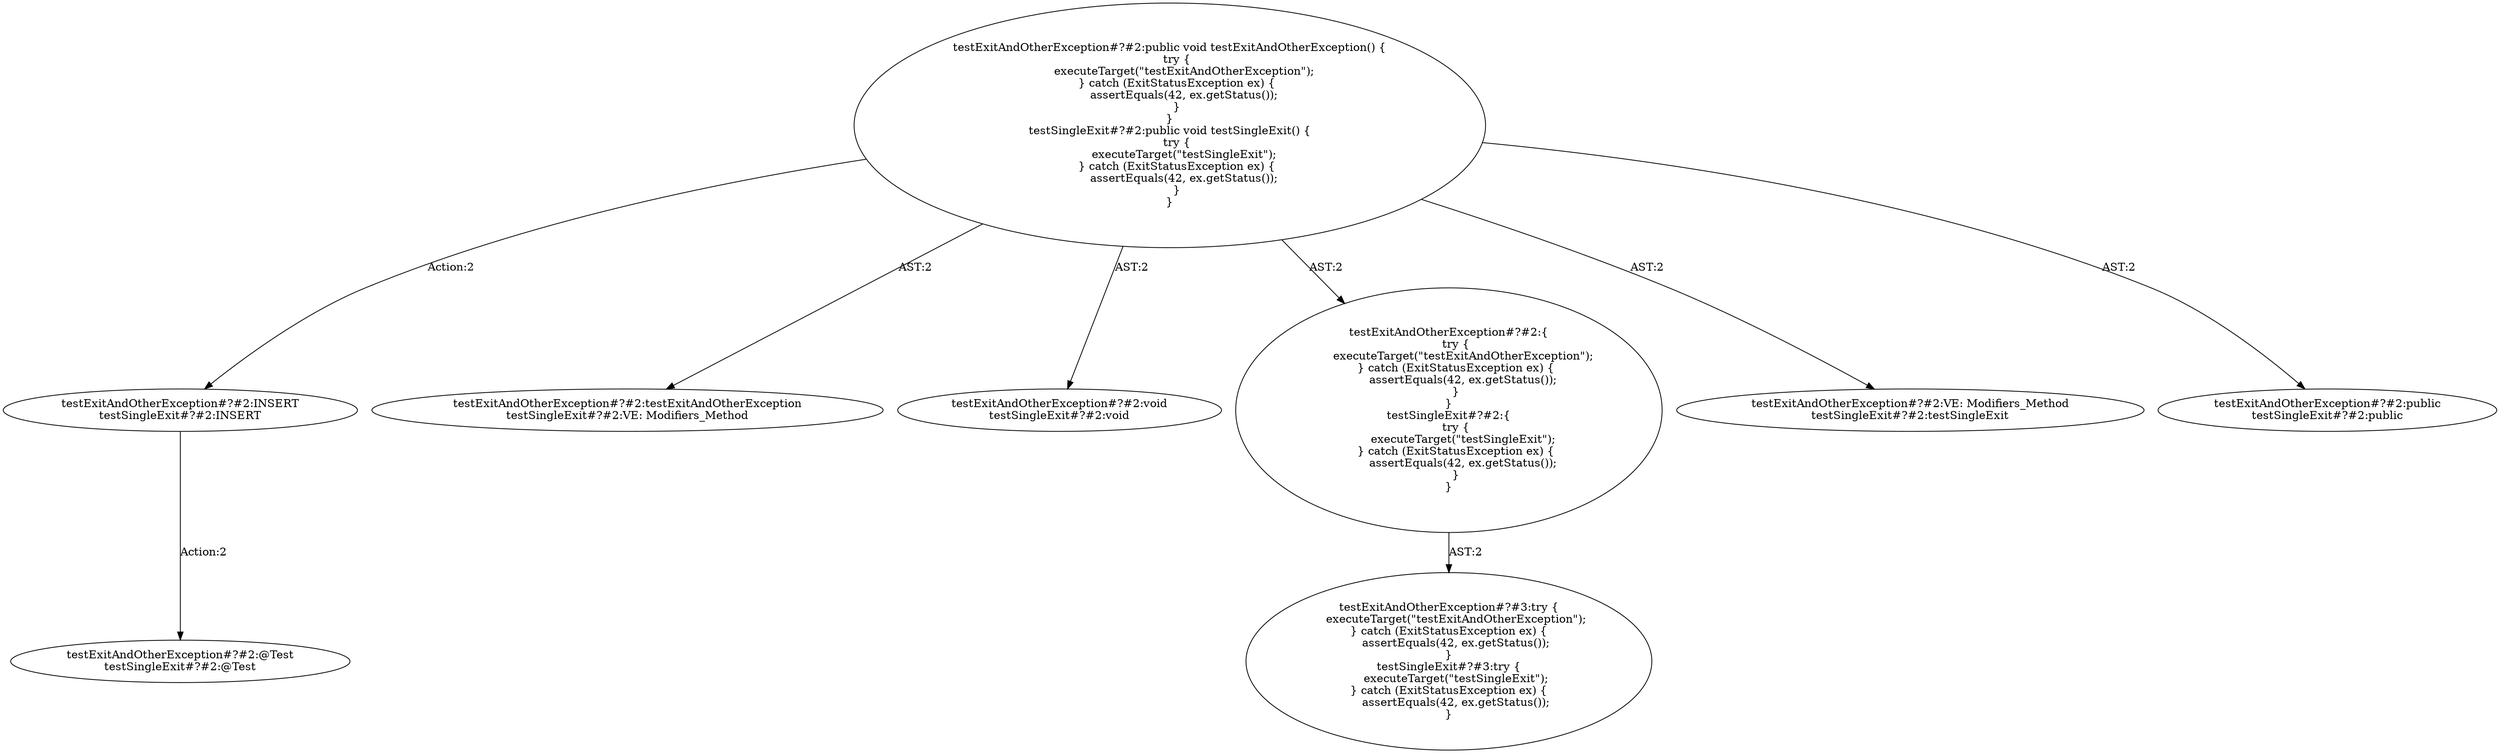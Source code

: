 digraph "Pattern" {
0 [label="testExitAndOtherException#?#2:INSERT
testSingleExit#?#2:INSERT" shape=ellipse]
1 [label="testExitAndOtherException#?#2:public void testExitAndOtherException() \{
    try \{
        executeTarget(\"testExitAndOtherException\");
    \} catch (ExitStatusException ex) \{
        assertEquals(42, ex.getStatus());
    \}
\}
testSingleExit#?#2:public void testSingleExit() \{
    try \{
        executeTarget(\"testSingleExit\");
    \} catch (ExitStatusException ex) \{
        assertEquals(42, ex.getStatus());
    \}
\}" shape=ellipse]
2 [label="testExitAndOtherException#?#2:testExitAndOtherException
testSingleExit#?#2:VE: Modifiers_Method" shape=ellipse]
3 [label="testExitAndOtherException#?#2:void
testSingleExit#?#2:void" shape=ellipse]
4 [label="testExitAndOtherException#?#2:\{
    try \{
        executeTarget(\"testExitAndOtherException\");
    \} catch (ExitStatusException ex) \{
        assertEquals(42, ex.getStatus());
    \}
\}
testSingleExit#?#2:\{
    try \{
        executeTarget(\"testSingleExit\");
    \} catch (ExitStatusException ex) \{
        assertEquals(42, ex.getStatus());
    \}
\}" shape=ellipse]
5 [label="testExitAndOtherException#?#3:try \{
    executeTarget(\"testExitAndOtherException\");
\} catch (ExitStatusException ex) \{
    assertEquals(42, ex.getStatus());
\}
testSingleExit#?#3:try \{
    executeTarget(\"testSingleExit\");
\} catch (ExitStatusException ex) \{
    assertEquals(42, ex.getStatus());
\}" shape=ellipse]
6 [label="testExitAndOtherException#?#2:VE: Modifiers_Method
testSingleExit#?#2:testSingleExit" shape=ellipse]
7 [label="testExitAndOtherException#?#2:public
testSingleExit#?#2:public" shape=ellipse]
8 [label="testExitAndOtherException#?#2:@Test
testSingleExit#?#2:@Test" shape=ellipse]
0 -> 8 [label="Action:2"];
1 -> 0 [label="Action:2"];
1 -> 2 [label="AST:2"];
1 -> 3 [label="AST:2"];
1 -> 4 [label="AST:2"];
1 -> 6 [label="AST:2"];
1 -> 7 [label="AST:2"];
4 -> 5 [label="AST:2"];
}